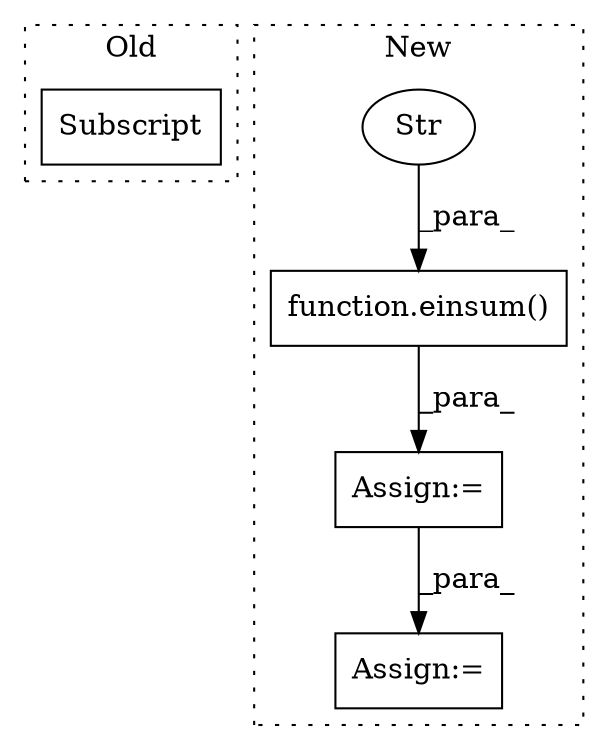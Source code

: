 digraph G {
subgraph cluster0 {
1 [label="Subscript" a="63" s="2810,0" l="15,0" shape="box"];
label = "Old";
style="dotted";
}
subgraph cluster1 {
2 [label="function.einsum()" a="75" s="3462,3504" l="7,1" shape="box"];
3 [label="Str" a="66" s="3469" l="21" shape="ellipse"];
4 [label="Assign:=" a="68" s="3518" l="3" shape="box"];
5 [label="Assign:=" a="68" s="3459" l="3" shape="box"];
label = "New";
style="dotted";
}
2 -> 5 [label="_para_"];
3 -> 2 [label="_para_"];
5 -> 4 [label="_para_"];
}